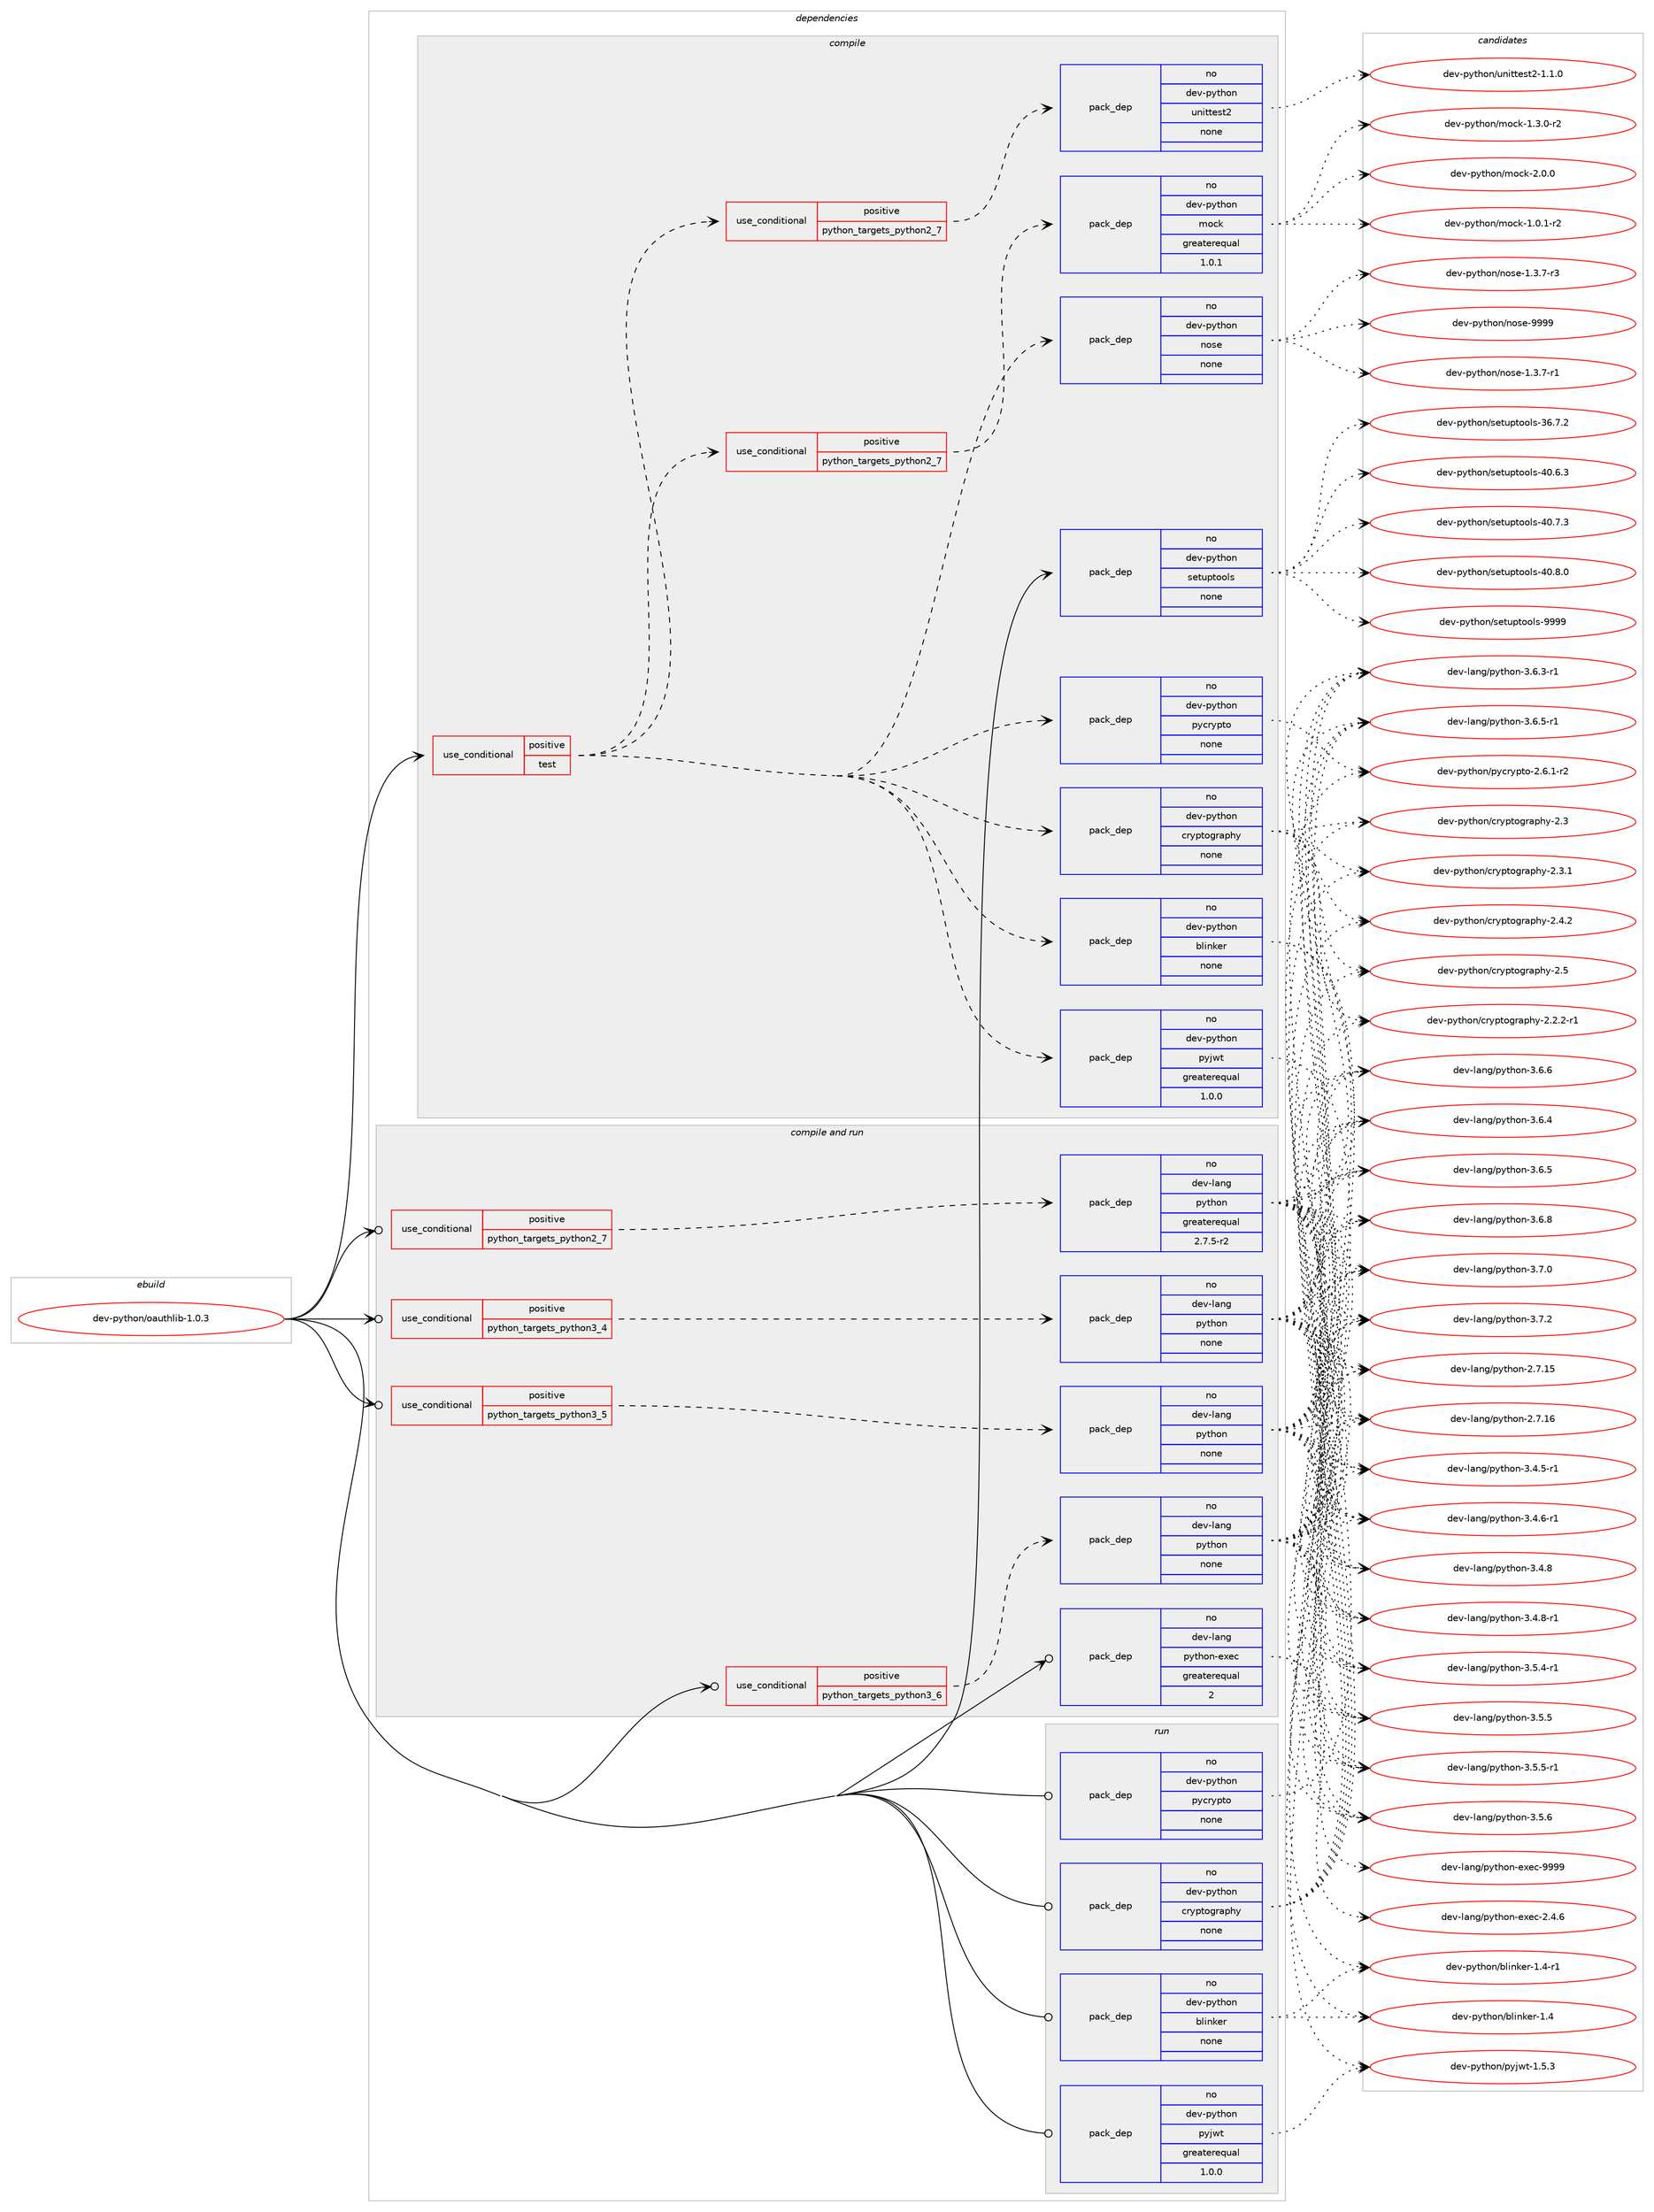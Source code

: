 digraph prolog {

# *************
# Graph options
# *************

newrank=true;
concentrate=true;
compound=true;
graph [rankdir=LR,fontname=Helvetica,fontsize=10,ranksep=1.5];#, ranksep=2.5, nodesep=0.2];
edge  [arrowhead=vee];
node  [fontname=Helvetica,fontsize=10];

# **********
# The ebuild
# **********

subgraph cluster_leftcol {
color=gray;
rank=same;
label=<<i>ebuild</i>>;
id [label="dev-python/oauthlib-1.0.3", color=red, width=4, href="../dev-python/oauthlib-1.0.3.svg"];
}

# ****************
# The dependencies
# ****************

subgraph cluster_midcol {
color=gray;
label=<<i>dependencies</i>>;
subgraph cluster_compile {
fillcolor="#eeeeee";
style=filled;
label=<<i>compile</i>>;
subgraph cond378460 {
dependency1421709 [label=<<TABLE BORDER="0" CELLBORDER="1" CELLSPACING="0" CELLPADDING="4"><TR><TD ROWSPAN="3" CELLPADDING="10">use_conditional</TD></TR><TR><TD>positive</TD></TR><TR><TD>test</TD></TR></TABLE>>, shape=none, color=red];
subgraph pack1019972 {
dependency1421710 [label=<<TABLE BORDER="0" CELLBORDER="1" CELLSPACING="0" CELLPADDING="4" WIDTH="220"><TR><TD ROWSPAN="6" CELLPADDING="30">pack_dep</TD></TR><TR><TD WIDTH="110">no</TD></TR><TR><TD>dev-python</TD></TR><TR><TD>pycrypto</TD></TR><TR><TD>none</TD></TR><TR><TD></TD></TR></TABLE>>, shape=none, color=blue];
}
dependency1421709:e -> dependency1421710:w [weight=20,style="dashed",arrowhead="vee"];
subgraph pack1019973 {
dependency1421711 [label=<<TABLE BORDER="0" CELLBORDER="1" CELLSPACING="0" CELLPADDING="4" WIDTH="220"><TR><TD ROWSPAN="6" CELLPADDING="30">pack_dep</TD></TR><TR><TD WIDTH="110">no</TD></TR><TR><TD>dev-python</TD></TR><TR><TD>pyjwt</TD></TR><TR><TD>greaterequal</TD></TR><TR><TD>1.0.0</TD></TR></TABLE>>, shape=none, color=blue];
}
dependency1421709:e -> dependency1421711:w [weight=20,style="dashed",arrowhead="vee"];
subgraph pack1019974 {
dependency1421712 [label=<<TABLE BORDER="0" CELLBORDER="1" CELLSPACING="0" CELLPADDING="4" WIDTH="220"><TR><TD ROWSPAN="6" CELLPADDING="30">pack_dep</TD></TR><TR><TD WIDTH="110">no</TD></TR><TR><TD>dev-python</TD></TR><TR><TD>blinker</TD></TR><TR><TD>none</TD></TR><TR><TD></TD></TR></TABLE>>, shape=none, color=blue];
}
dependency1421709:e -> dependency1421712:w [weight=20,style="dashed",arrowhead="vee"];
subgraph pack1019975 {
dependency1421713 [label=<<TABLE BORDER="0" CELLBORDER="1" CELLSPACING="0" CELLPADDING="4" WIDTH="220"><TR><TD ROWSPAN="6" CELLPADDING="30">pack_dep</TD></TR><TR><TD WIDTH="110">no</TD></TR><TR><TD>dev-python</TD></TR><TR><TD>cryptography</TD></TR><TR><TD>none</TD></TR><TR><TD></TD></TR></TABLE>>, shape=none, color=blue];
}
dependency1421709:e -> dependency1421713:w [weight=20,style="dashed",arrowhead="vee"];
subgraph pack1019976 {
dependency1421714 [label=<<TABLE BORDER="0" CELLBORDER="1" CELLSPACING="0" CELLPADDING="4" WIDTH="220"><TR><TD ROWSPAN="6" CELLPADDING="30">pack_dep</TD></TR><TR><TD WIDTH="110">no</TD></TR><TR><TD>dev-python</TD></TR><TR><TD>nose</TD></TR><TR><TD>none</TD></TR><TR><TD></TD></TR></TABLE>>, shape=none, color=blue];
}
dependency1421709:e -> dependency1421714:w [weight=20,style="dashed",arrowhead="vee"];
subgraph cond378461 {
dependency1421715 [label=<<TABLE BORDER="0" CELLBORDER="1" CELLSPACING="0" CELLPADDING="4"><TR><TD ROWSPAN="3" CELLPADDING="10">use_conditional</TD></TR><TR><TD>positive</TD></TR><TR><TD>python_targets_python2_7</TD></TR></TABLE>>, shape=none, color=red];
subgraph pack1019977 {
dependency1421716 [label=<<TABLE BORDER="0" CELLBORDER="1" CELLSPACING="0" CELLPADDING="4" WIDTH="220"><TR><TD ROWSPAN="6" CELLPADDING="30">pack_dep</TD></TR><TR><TD WIDTH="110">no</TD></TR><TR><TD>dev-python</TD></TR><TR><TD>mock</TD></TR><TR><TD>greaterequal</TD></TR><TR><TD>1.0.1</TD></TR></TABLE>>, shape=none, color=blue];
}
dependency1421715:e -> dependency1421716:w [weight=20,style="dashed",arrowhead="vee"];
}
dependency1421709:e -> dependency1421715:w [weight=20,style="dashed",arrowhead="vee"];
subgraph cond378462 {
dependency1421717 [label=<<TABLE BORDER="0" CELLBORDER="1" CELLSPACING="0" CELLPADDING="4"><TR><TD ROWSPAN="3" CELLPADDING="10">use_conditional</TD></TR><TR><TD>positive</TD></TR><TR><TD>python_targets_python2_7</TD></TR></TABLE>>, shape=none, color=red];
subgraph pack1019978 {
dependency1421718 [label=<<TABLE BORDER="0" CELLBORDER="1" CELLSPACING="0" CELLPADDING="4" WIDTH="220"><TR><TD ROWSPAN="6" CELLPADDING="30">pack_dep</TD></TR><TR><TD WIDTH="110">no</TD></TR><TR><TD>dev-python</TD></TR><TR><TD>unittest2</TD></TR><TR><TD>none</TD></TR><TR><TD></TD></TR></TABLE>>, shape=none, color=blue];
}
dependency1421717:e -> dependency1421718:w [weight=20,style="dashed",arrowhead="vee"];
}
dependency1421709:e -> dependency1421717:w [weight=20,style="dashed",arrowhead="vee"];
}
id:e -> dependency1421709:w [weight=20,style="solid",arrowhead="vee"];
subgraph pack1019979 {
dependency1421719 [label=<<TABLE BORDER="0" CELLBORDER="1" CELLSPACING="0" CELLPADDING="4" WIDTH="220"><TR><TD ROWSPAN="6" CELLPADDING="30">pack_dep</TD></TR><TR><TD WIDTH="110">no</TD></TR><TR><TD>dev-python</TD></TR><TR><TD>setuptools</TD></TR><TR><TD>none</TD></TR><TR><TD></TD></TR></TABLE>>, shape=none, color=blue];
}
id:e -> dependency1421719:w [weight=20,style="solid",arrowhead="vee"];
}
subgraph cluster_compileandrun {
fillcolor="#eeeeee";
style=filled;
label=<<i>compile and run</i>>;
subgraph cond378463 {
dependency1421720 [label=<<TABLE BORDER="0" CELLBORDER="1" CELLSPACING="0" CELLPADDING="4"><TR><TD ROWSPAN="3" CELLPADDING="10">use_conditional</TD></TR><TR><TD>positive</TD></TR><TR><TD>python_targets_python2_7</TD></TR></TABLE>>, shape=none, color=red];
subgraph pack1019980 {
dependency1421721 [label=<<TABLE BORDER="0" CELLBORDER="1" CELLSPACING="0" CELLPADDING="4" WIDTH="220"><TR><TD ROWSPAN="6" CELLPADDING="30">pack_dep</TD></TR><TR><TD WIDTH="110">no</TD></TR><TR><TD>dev-lang</TD></TR><TR><TD>python</TD></TR><TR><TD>greaterequal</TD></TR><TR><TD>2.7.5-r2</TD></TR></TABLE>>, shape=none, color=blue];
}
dependency1421720:e -> dependency1421721:w [weight=20,style="dashed",arrowhead="vee"];
}
id:e -> dependency1421720:w [weight=20,style="solid",arrowhead="odotvee"];
subgraph cond378464 {
dependency1421722 [label=<<TABLE BORDER="0" CELLBORDER="1" CELLSPACING="0" CELLPADDING="4"><TR><TD ROWSPAN="3" CELLPADDING="10">use_conditional</TD></TR><TR><TD>positive</TD></TR><TR><TD>python_targets_python3_4</TD></TR></TABLE>>, shape=none, color=red];
subgraph pack1019981 {
dependency1421723 [label=<<TABLE BORDER="0" CELLBORDER="1" CELLSPACING="0" CELLPADDING="4" WIDTH="220"><TR><TD ROWSPAN="6" CELLPADDING="30">pack_dep</TD></TR><TR><TD WIDTH="110">no</TD></TR><TR><TD>dev-lang</TD></TR><TR><TD>python</TD></TR><TR><TD>none</TD></TR><TR><TD></TD></TR></TABLE>>, shape=none, color=blue];
}
dependency1421722:e -> dependency1421723:w [weight=20,style="dashed",arrowhead="vee"];
}
id:e -> dependency1421722:w [weight=20,style="solid",arrowhead="odotvee"];
subgraph cond378465 {
dependency1421724 [label=<<TABLE BORDER="0" CELLBORDER="1" CELLSPACING="0" CELLPADDING="4"><TR><TD ROWSPAN="3" CELLPADDING="10">use_conditional</TD></TR><TR><TD>positive</TD></TR><TR><TD>python_targets_python3_5</TD></TR></TABLE>>, shape=none, color=red];
subgraph pack1019982 {
dependency1421725 [label=<<TABLE BORDER="0" CELLBORDER="1" CELLSPACING="0" CELLPADDING="4" WIDTH="220"><TR><TD ROWSPAN="6" CELLPADDING="30">pack_dep</TD></TR><TR><TD WIDTH="110">no</TD></TR><TR><TD>dev-lang</TD></TR><TR><TD>python</TD></TR><TR><TD>none</TD></TR><TR><TD></TD></TR></TABLE>>, shape=none, color=blue];
}
dependency1421724:e -> dependency1421725:w [weight=20,style="dashed",arrowhead="vee"];
}
id:e -> dependency1421724:w [weight=20,style="solid",arrowhead="odotvee"];
subgraph cond378466 {
dependency1421726 [label=<<TABLE BORDER="0" CELLBORDER="1" CELLSPACING="0" CELLPADDING="4"><TR><TD ROWSPAN="3" CELLPADDING="10">use_conditional</TD></TR><TR><TD>positive</TD></TR><TR><TD>python_targets_python3_6</TD></TR></TABLE>>, shape=none, color=red];
subgraph pack1019983 {
dependency1421727 [label=<<TABLE BORDER="0" CELLBORDER="1" CELLSPACING="0" CELLPADDING="4" WIDTH="220"><TR><TD ROWSPAN="6" CELLPADDING="30">pack_dep</TD></TR><TR><TD WIDTH="110">no</TD></TR><TR><TD>dev-lang</TD></TR><TR><TD>python</TD></TR><TR><TD>none</TD></TR><TR><TD></TD></TR></TABLE>>, shape=none, color=blue];
}
dependency1421726:e -> dependency1421727:w [weight=20,style="dashed",arrowhead="vee"];
}
id:e -> dependency1421726:w [weight=20,style="solid",arrowhead="odotvee"];
subgraph pack1019984 {
dependency1421728 [label=<<TABLE BORDER="0" CELLBORDER="1" CELLSPACING="0" CELLPADDING="4" WIDTH="220"><TR><TD ROWSPAN="6" CELLPADDING="30">pack_dep</TD></TR><TR><TD WIDTH="110">no</TD></TR><TR><TD>dev-lang</TD></TR><TR><TD>python-exec</TD></TR><TR><TD>greaterequal</TD></TR><TR><TD>2</TD></TR></TABLE>>, shape=none, color=blue];
}
id:e -> dependency1421728:w [weight=20,style="solid",arrowhead="odotvee"];
}
subgraph cluster_run {
fillcolor="#eeeeee";
style=filled;
label=<<i>run</i>>;
subgraph pack1019985 {
dependency1421729 [label=<<TABLE BORDER="0" CELLBORDER="1" CELLSPACING="0" CELLPADDING="4" WIDTH="220"><TR><TD ROWSPAN="6" CELLPADDING="30">pack_dep</TD></TR><TR><TD WIDTH="110">no</TD></TR><TR><TD>dev-python</TD></TR><TR><TD>blinker</TD></TR><TR><TD>none</TD></TR><TR><TD></TD></TR></TABLE>>, shape=none, color=blue];
}
id:e -> dependency1421729:w [weight=20,style="solid",arrowhead="odot"];
subgraph pack1019986 {
dependency1421730 [label=<<TABLE BORDER="0" CELLBORDER="1" CELLSPACING="0" CELLPADDING="4" WIDTH="220"><TR><TD ROWSPAN="6" CELLPADDING="30">pack_dep</TD></TR><TR><TD WIDTH="110">no</TD></TR><TR><TD>dev-python</TD></TR><TR><TD>cryptography</TD></TR><TR><TD>none</TD></TR><TR><TD></TD></TR></TABLE>>, shape=none, color=blue];
}
id:e -> dependency1421730:w [weight=20,style="solid",arrowhead="odot"];
subgraph pack1019987 {
dependency1421731 [label=<<TABLE BORDER="0" CELLBORDER="1" CELLSPACING="0" CELLPADDING="4" WIDTH="220"><TR><TD ROWSPAN="6" CELLPADDING="30">pack_dep</TD></TR><TR><TD WIDTH="110">no</TD></TR><TR><TD>dev-python</TD></TR><TR><TD>pycrypto</TD></TR><TR><TD>none</TD></TR><TR><TD></TD></TR></TABLE>>, shape=none, color=blue];
}
id:e -> dependency1421731:w [weight=20,style="solid",arrowhead="odot"];
subgraph pack1019988 {
dependency1421732 [label=<<TABLE BORDER="0" CELLBORDER="1" CELLSPACING="0" CELLPADDING="4" WIDTH="220"><TR><TD ROWSPAN="6" CELLPADDING="30">pack_dep</TD></TR><TR><TD WIDTH="110">no</TD></TR><TR><TD>dev-python</TD></TR><TR><TD>pyjwt</TD></TR><TR><TD>greaterequal</TD></TR><TR><TD>1.0.0</TD></TR></TABLE>>, shape=none, color=blue];
}
id:e -> dependency1421732:w [weight=20,style="solid",arrowhead="odot"];
}
}

# **************
# The candidates
# **************

subgraph cluster_choices {
rank=same;
color=gray;
label=<<i>candidates</i>>;

subgraph choice1019972 {
color=black;
nodesep=1;
choice1001011184511212111610411111047112121991141211121161114550465446494511450 [label="dev-python/pycrypto-2.6.1-r2", color=red, width=4,href="../dev-python/pycrypto-2.6.1-r2.svg"];
dependency1421710:e -> choice1001011184511212111610411111047112121991141211121161114550465446494511450:w [style=dotted,weight="100"];
}
subgraph choice1019973 {
color=black;
nodesep=1;
choice1001011184511212111610411111047112121106119116454946534651 [label="dev-python/pyjwt-1.5.3", color=red, width=4,href="../dev-python/pyjwt-1.5.3.svg"];
dependency1421711:e -> choice1001011184511212111610411111047112121106119116454946534651:w [style=dotted,weight="100"];
}
subgraph choice1019974 {
color=black;
nodesep=1;
choice10010111845112121116104111110479810810511010710111445494652 [label="dev-python/blinker-1.4", color=red, width=4,href="../dev-python/blinker-1.4.svg"];
choice100101118451121211161041111104798108105110107101114454946524511449 [label="dev-python/blinker-1.4-r1", color=red, width=4,href="../dev-python/blinker-1.4-r1.svg"];
dependency1421712:e -> choice10010111845112121116104111110479810810511010710111445494652:w [style=dotted,weight="100"];
dependency1421712:e -> choice100101118451121211161041111104798108105110107101114454946524511449:w [style=dotted,weight="100"];
}
subgraph choice1019975 {
color=black;
nodesep=1;
choice100101118451121211161041111104799114121112116111103114971121041214550465046504511449 [label="dev-python/cryptography-2.2.2-r1", color=red, width=4,href="../dev-python/cryptography-2.2.2-r1.svg"];
choice1001011184511212111610411111047991141211121161111031149711210412145504651 [label="dev-python/cryptography-2.3", color=red, width=4,href="../dev-python/cryptography-2.3.svg"];
choice10010111845112121116104111110479911412111211611110311497112104121455046514649 [label="dev-python/cryptography-2.3.1", color=red, width=4,href="../dev-python/cryptography-2.3.1.svg"];
choice10010111845112121116104111110479911412111211611110311497112104121455046524650 [label="dev-python/cryptography-2.4.2", color=red, width=4,href="../dev-python/cryptography-2.4.2.svg"];
choice1001011184511212111610411111047991141211121161111031149711210412145504653 [label="dev-python/cryptography-2.5", color=red, width=4,href="../dev-python/cryptography-2.5.svg"];
dependency1421713:e -> choice100101118451121211161041111104799114121112116111103114971121041214550465046504511449:w [style=dotted,weight="100"];
dependency1421713:e -> choice1001011184511212111610411111047991141211121161111031149711210412145504651:w [style=dotted,weight="100"];
dependency1421713:e -> choice10010111845112121116104111110479911412111211611110311497112104121455046514649:w [style=dotted,weight="100"];
dependency1421713:e -> choice10010111845112121116104111110479911412111211611110311497112104121455046524650:w [style=dotted,weight="100"];
dependency1421713:e -> choice1001011184511212111610411111047991141211121161111031149711210412145504653:w [style=dotted,weight="100"];
}
subgraph choice1019976 {
color=black;
nodesep=1;
choice10010111845112121116104111110471101111151014549465146554511449 [label="dev-python/nose-1.3.7-r1", color=red, width=4,href="../dev-python/nose-1.3.7-r1.svg"];
choice10010111845112121116104111110471101111151014549465146554511451 [label="dev-python/nose-1.3.7-r3", color=red, width=4,href="../dev-python/nose-1.3.7-r3.svg"];
choice10010111845112121116104111110471101111151014557575757 [label="dev-python/nose-9999", color=red, width=4,href="../dev-python/nose-9999.svg"];
dependency1421714:e -> choice10010111845112121116104111110471101111151014549465146554511449:w [style=dotted,weight="100"];
dependency1421714:e -> choice10010111845112121116104111110471101111151014549465146554511451:w [style=dotted,weight="100"];
dependency1421714:e -> choice10010111845112121116104111110471101111151014557575757:w [style=dotted,weight="100"];
}
subgraph choice1019977 {
color=black;
nodesep=1;
choice1001011184511212111610411111047109111991074549464846494511450 [label="dev-python/mock-1.0.1-r2", color=red, width=4,href="../dev-python/mock-1.0.1-r2.svg"];
choice1001011184511212111610411111047109111991074549465146484511450 [label="dev-python/mock-1.3.0-r2", color=red, width=4,href="../dev-python/mock-1.3.0-r2.svg"];
choice100101118451121211161041111104710911199107455046484648 [label="dev-python/mock-2.0.0", color=red, width=4,href="../dev-python/mock-2.0.0.svg"];
dependency1421716:e -> choice1001011184511212111610411111047109111991074549464846494511450:w [style=dotted,weight="100"];
dependency1421716:e -> choice1001011184511212111610411111047109111991074549465146484511450:w [style=dotted,weight="100"];
dependency1421716:e -> choice100101118451121211161041111104710911199107455046484648:w [style=dotted,weight="100"];
}
subgraph choice1019978 {
color=black;
nodesep=1;
choice100101118451121211161041111104711711010511611610111511650454946494648 [label="dev-python/unittest2-1.1.0", color=red, width=4,href="../dev-python/unittest2-1.1.0.svg"];
dependency1421718:e -> choice100101118451121211161041111104711711010511611610111511650454946494648:w [style=dotted,weight="100"];
}
subgraph choice1019979 {
color=black;
nodesep=1;
choice100101118451121211161041111104711510111611711211611111110811545515446554650 [label="dev-python/setuptools-36.7.2", color=red, width=4,href="../dev-python/setuptools-36.7.2.svg"];
choice100101118451121211161041111104711510111611711211611111110811545524846544651 [label="dev-python/setuptools-40.6.3", color=red, width=4,href="../dev-python/setuptools-40.6.3.svg"];
choice100101118451121211161041111104711510111611711211611111110811545524846554651 [label="dev-python/setuptools-40.7.3", color=red, width=4,href="../dev-python/setuptools-40.7.3.svg"];
choice100101118451121211161041111104711510111611711211611111110811545524846564648 [label="dev-python/setuptools-40.8.0", color=red, width=4,href="../dev-python/setuptools-40.8.0.svg"];
choice10010111845112121116104111110471151011161171121161111111081154557575757 [label="dev-python/setuptools-9999", color=red, width=4,href="../dev-python/setuptools-9999.svg"];
dependency1421719:e -> choice100101118451121211161041111104711510111611711211611111110811545515446554650:w [style=dotted,weight="100"];
dependency1421719:e -> choice100101118451121211161041111104711510111611711211611111110811545524846544651:w [style=dotted,weight="100"];
dependency1421719:e -> choice100101118451121211161041111104711510111611711211611111110811545524846554651:w [style=dotted,weight="100"];
dependency1421719:e -> choice100101118451121211161041111104711510111611711211611111110811545524846564648:w [style=dotted,weight="100"];
dependency1421719:e -> choice10010111845112121116104111110471151011161171121161111111081154557575757:w [style=dotted,weight="100"];
}
subgraph choice1019980 {
color=black;
nodesep=1;
choice10010111845108971101034711212111610411111045504655464953 [label="dev-lang/python-2.7.15", color=red, width=4,href="../dev-lang/python-2.7.15.svg"];
choice10010111845108971101034711212111610411111045504655464954 [label="dev-lang/python-2.7.16", color=red, width=4,href="../dev-lang/python-2.7.16.svg"];
choice1001011184510897110103471121211161041111104551465246534511449 [label="dev-lang/python-3.4.5-r1", color=red, width=4,href="../dev-lang/python-3.4.5-r1.svg"];
choice1001011184510897110103471121211161041111104551465246544511449 [label="dev-lang/python-3.4.6-r1", color=red, width=4,href="../dev-lang/python-3.4.6-r1.svg"];
choice100101118451089711010347112121116104111110455146524656 [label="dev-lang/python-3.4.8", color=red, width=4,href="../dev-lang/python-3.4.8.svg"];
choice1001011184510897110103471121211161041111104551465246564511449 [label="dev-lang/python-3.4.8-r1", color=red, width=4,href="../dev-lang/python-3.4.8-r1.svg"];
choice1001011184510897110103471121211161041111104551465346524511449 [label="dev-lang/python-3.5.4-r1", color=red, width=4,href="../dev-lang/python-3.5.4-r1.svg"];
choice100101118451089711010347112121116104111110455146534653 [label="dev-lang/python-3.5.5", color=red, width=4,href="../dev-lang/python-3.5.5.svg"];
choice1001011184510897110103471121211161041111104551465346534511449 [label="dev-lang/python-3.5.5-r1", color=red, width=4,href="../dev-lang/python-3.5.5-r1.svg"];
choice100101118451089711010347112121116104111110455146534654 [label="dev-lang/python-3.5.6", color=red, width=4,href="../dev-lang/python-3.5.6.svg"];
choice1001011184510897110103471121211161041111104551465446514511449 [label="dev-lang/python-3.6.3-r1", color=red, width=4,href="../dev-lang/python-3.6.3-r1.svg"];
choice100101118451089711010347112121116104111110455146544652 [label="dev-lang/python-3.6.4", color=red, width=4,href="../dev-lang/python-3.6.4.svg"];
choice100101118451089711010347112121116104111110455146544653 [label="dev-lang/python-3.6.5", color=red, width=4,href="../dev-lang/python-3.6.5.svg"];
choice1001011184510897110103471121211161041111104551465446534511449 [label="dev-lang/python-3.6.5-r1", color=red, width=4,href="../dev-lang/python-3.6.5-r1.svg"];
choice100101118451089711010347112121116104111110455146544654 [label="dev-lang/python-3.6.6", color=red, width=4,href="../dev-lang/python-3.6.6.svg"];
choice100101118451089711010347112121116104111110455146544656 [label="dev-lang/python-3.6.8", color=red, width=4,href="../dev-lang/python-3.6.8.svg"];
choice100101118451089711010347112121116104111110455146554648 [label="dev-lang/python-3.7.0", color=red, width=4,href="../dev-lang/python-3.7.0.svg"];
choice100101118451089711010347112121116104111110455146554650 [label="dev-lang/python-3.7.2", color=red, width=4,href="../dev-lang/python-3.7.2.svg"];
dependency1421721:e -> choice10010111845108971101034711212111610411111045504655464953:w [style=dotted,weight="100"];
dependency1421721:e -> choice10010111845108971101034711212111610411111045504655464954:w [style=dotted,weight="100"];
dependency1421721:e -> choice1001011184510897110103471121211161041111104551465246534511449:w [style=dotted,weight="100"];
dependency1421721:e -> choice1001011184510897110103471121211161041111104551465246544511449:w [style=dotted,weight="100"];
dependency1421721:e -> choice100101118451089711010347112121116104111110455146524656:w [style=dotted,weight="100"];
dependency1421721:e -> choice1001011184510897110103471121211161041111104551465246564511449:w [style=dotted,weight="100"];
dependency1421721:e -> choice1001011184510897110103471121211161041111104551465346524511449:w [style=dotted,weight="100"];
dependency1421721:e -> choice100101118451089711010347112121116104111110455146534653:w [style=dotted,weight="100"];
dependency1421721:e -> choice1001011184510897110103471121211161041111104551465346534511449:w [style=dotted,weight="100"];
dependency1421721:e -> choice100101118451089711010347112121116104111110455146534654:w [style=dotted,weight="100"];
dependency1421721:e -> choice1001011184510897110103471121211161041111104551465446514511449:w [style=dotted,weight="100"];
dependency1421721:e -> choice100101118451089711010347112121116104111110455146544652:w [style=dotted,weight="100"];
dependency1421721:e -> choice100101118451089711010347112121116104111110455146544653:w [style=dotted,weight="100"];
dependency1421721:e -> choice1001011184510897110103471121211161041111104551465446534511449:w [style=dotted,weight="100"];
dependency1421721:e -> choice100101118451089711010347112121116104111110455146544654:w [style=dotted,weight="100"];
dependency1421721:e -> choice100101118451089711010347112121116104111110455146544656:w [style=dotted,weight="100"];
dependency1421721:e -> choice100101118451089711010347112121116104111110455146554648:w [style=dotted,weight="100"];
dependency1421721:e -> choice100101118451089711010347112121116104111110455146554650:w [style=dotted,weight="100"];
}
subgraph choice1019981 {
color=black;
nodesep=1;
choice10010111845108971101034711212111610411111045504655464953 [label="dev-lang/python-2.7.15", color=red, width=4,href="../dev-lang/python-2.7.15.svg"];
choice10010111845108971101034711212111610411111045504655464954 [label="dev-lang/python-2.7.16", color=red, width=4,href="../dev-lang/python-2.7.16.svg"];
choice1001011184510897110103471121211161041111104551465246534511449 [label="dev-lang/python-3.4.5-r1", color=red, width=4,href="../dev-lang/python-3.4.5-r1.svg"];
choice1001011184510897110103471121211161041111104551465246544511449 [label="dev-lang/python-3.4.6-r1", color=red, width=4,href="../dev-lang/python-3.4.6-r1.svg"];
choice100101118451089711010347112121116104111110455146524656 [label="dev-lang/python-3.4.8", color=red, width=4,href="../dev-lang/python-3.4.8.svg"];
choice1001011184510897110103471121211161041111104551465246564511449 [label="dev-lang/python-3.4.8-r1", color=red, width=4,href="../dev-lang/python-3.4.8-r1.svg"];
choice1001011184510897110103471121211161041111104551465346524511449 [label="dev-lang/python-3.5.4-r1", color=red, width=4,href="../dev-lang/python-3.5.4-r1.svg"];
choice100101118451089711010347112121116104111110455146534653 [label="dev-lang/python-3.5.5", color=red, width=4,href="../dev-lang/python-3.5.5.svg"];
choice1001011184510897110103471121211161041111104551465346534511449 [label="dev-lang/python-3.5.5-r1", color=red, width=4,href="../dev-lang/python-3.5.5-r1.svg"];
choice100101118451089711010347112121116104111110455146534654 [label="dev-lang/python-3.5.6", color=red, width=4,href="../dev-lang/python-3.5.6.svg"];
choice1001011184510897110103471121211161041111104551465446514511449 [label="dev-lang/python-3.6.3-r1", color=red, width=4,href="../dev-lang/python-3.6.3-r1.svg"];
choice100101118451089711010347112121116104111110455146544652 [label="dev-lang/python-3.6.4", color=red, width=4,href="../dev-lang/python-3.6.4.svg"];
choice100101118451089711010347112121116104111110455146544653 [label="dev-lang/python-3.6.5", color=red, width=4,href="../dev-lang/python-3.6.5.svg"];
choice1001011184510897110103471121211161041111104551465446534511449 [label="dev-lang/python-3.6.5-r1", color=red, width=4,href="../dev-lang/python-3.6.5-r1.svg"];
choice100101118451089711010347112121116104111110455146544654 [label="dev-lang/python-3.6.6", color=red, width=4,href="../dev-lang/python-3.6.6.svg"];
choice100101118451089711010347112121116104111110455146544656 [label="dev-lang/python-3.6.8", color=red, width=4,href="../dev-lang/python-3.6.8.svg"];
choice100101118451089711010347112121116104111110455146554648 [label="dev-lang/python-3.7.0", color=red, width=4,href="../dev-lang/python-3.7.0.svg"];
choice100101118451089711010347112121116104111110455146554650 [label="dev-lang/python-3.7.2", color=red, width=4,href="../dev-lang/python-3.7.2.svg"];
dependency1421723:e -> choice10010111845108971101034711212111610411111045504655464953:w [style=dotted,weight="100"];
dependency1421723:e -> choice10010111845108971101034711212111610411111045504655464954:w [style=dotted,weight="100"];
dependency1421723:e -> choice1001011184510897110103471121211161041111104551465246534511449:w [style=dotted,weight="100"];
dependency1421723:e -> choice1001011184510897110103471121211161041111104551465246544511449:w [style=dotted,weight="100"];
dependency1421723:e -> choice100101118451089711010347112121116104111110455146524656:w [style=dotted,weight="100"];
dependency1421723:e -> choice1001011184510897110103471121211161041111104551465246564511449:w [style=dotted,weight="100"];
dependency1421723:e -> choice1001011184510897110103471121211161041111104551465346524511449:w [style=dotted,weight="100"];
dependency1421723:e -> choice100101118451089711010347112121116104111110455146534653:w [style=dotted,weight="100"];
dependency1421723:e -> choice1001011184510897110103471121211161041111104551465346534511449:w [style=dotted,weight="100"];
dependency1421723:e -> choice100101118451089711010347112121116104111110455146534654:w [style=dotted,weight="100"];
dependency1421723:e -> choice1001011184510897110103471121211161041111104551465446514511449:w [style=dotted,weight="100"];
dependency1421723:e -> choice100101118451089711010347112121116104111110455146544652:w [style=dotted,weight="100"];
dependency1421723:e -> choice100101118451089711010347112121116104111110455146544653:w [style=dotted,weight="100"];
dependency1421723:e -> choice1001011184510897110103471121211161041111104551465446534511449:w [style=dotted,weight="100"];
dependency1421723:e -> choice100101118451089711010347112121116104111110455146544654:w [style=dotted,weight="100"];
dependency1421723:e -> choice100101118451089711010347112121116104111110455146544656:w [style=dotted,weight="100"];
dependency1421723:e -> choice100101118451089711010347112121116104111110455146554648:w [style=dotted,weight="100"];
dependency1421723:e -> choice100101118451089711010347112121116104111110455146554650:w [style=dotted,weight="100"];
}
subgraph choice1019982 {
color=black;
nodesep=1;
choice10010111845108971101034711212111610411111045504655464953 [label="dev-lang/python-2.7.15", color=red, width=4,href="../dev-lang/python-2.7.15.svg"];
choice10010111845108971101034711212111610411111045504655464954 [label="dev-lang/python-2.7.16", color=red, width=4,href="../dev-lang/python-2.7.16.svg"];
choice1001011184510897110103471121211161041111104551465246534511449 [label="dev-lang/python-3.4.5-r1", color=red, width=4,href="../dev-lang/python-3.4.5-r1.svg"];
choice1001011184510897110103471121211161041111104551465246544511449 [label="dev-lang/python-3.4.6-r1", color=red, width=4,href="../dev-lang/python-3.4.6-r1.svg"];
choice100101118451089711010347112121116104111110455146524656 [label="dev-lang/python-3.4.8", color=red, width=4,href="../dev-lang/python-3.4.8.svg"];
choice1001011184510897110103471121211161041111104551465246564511449 [label="dev-lang/python-3.4.8-r1", color=red, width=4,href="../dev-lang/python-3.4.8-r1.svg"];
choice1001011184510897110103471121211161041111104551465346524511449 [label="dev-lang/python-3.5.4-r1", color=red, width=4,href="../dev-lang/python-3.5.4-r1.svg"];
choice100101118451089711010347112121116104111110455146534653 [label="dev-lang/python-3.5.5", color=red, width=4,href="../dev-lang/python-3.5.5.svg"];
choice1001011184510897110103471121211161041111104551465346534511449 [label="dev-lang/python-3.5.5-r1", color=red, width=4,href="../dev-lang/python-3.5.5-r1.svg"];
choice100101118451089711010347112121116104111110455146534654 [label="dev-lang/python-3.5.6", color=red, width=4,href="../dev-lang/python-3.5.6.svg"];
choice1001011184510897110103471121211161041111104551465446514511449 [label="dev-lang/python-3.6.3-r1", color=red, width=4,href="../dev-lang/python-3.6.3-r1.svg"];
choice100101118451089711010347112121116104111110455146544652 [label="dev-lang/python-3.6.4", color=red, width=4,href="../dev-lang/python-3.6.4.svg"];
choice100101118451089711010347112121116104111110455146544653 [label="dev-lang/python-3.6.5", color=red, width=4,href="../dev-lang/python-3.6.5.svg"];
choice1001011184510897110103471121211161041111104551465446534511449 [label="dev-lang/python-3.6.5-r1", color=red, width=4,href="../dev-lang/python-3.6.5-r1.svg"];
choice100101118451089711010347112121116104111110455146544654 [label="dev-lang/python-3.6.6", color=red, width=4,href="../dev-lang/python-3.6.6.svg"];
choice100101118451089711010347112121116104111110455146544656 [label="dev-lang/python-3.6.8", color=red, width=4,href="../dev-lang/python-3.6.8.svg"];
choice100101118451089711010347112121116104111110455146554648 [label="dev-lang/python-3.7.0", color=red, width=4,href="../dev-lang/python-3.7.0.svg"];
choice100101118451089711010347112121116104111110455146554650 [label="dev-lang/python-3.7.2", color=red, width=4,href="../dev-lang/python-3.7.2.svg"];
dependency1421725:e -> choice10010111845108971101034711212111610411111045504655464953:w [style=dotted,weight="100"];
dependency1421725:e -> choice10010111845108971101034711212111610411111045504655464954:w [style=dotted,weight="100"];
dependency1421725:e -> choice1001011184510897110103471121211161041111104551465246534511449:w [style=dotted,weight="100"];
dependency1421725:e -> choice1001011184510897110103471121211161041111104551465246544511449:w [style=dotted,weight="100"];
dependency1421725:e -> choice100101118451089711010347112121116104111110455146524656:w [style=dotted,weight="100"];
dependency1421725:e -> choice1001011184510897110103471121211161041111104551465246564511449:w [style=dotted,weight="100"];
dependency1421725:e -> choice1001011184510897110103471121211161041111104551465346524511449:w [style=dotted,weight="100"];
dependency1421725:e -> choice100101118451089711010347112121116104111110455146534653:w [style=dotted,weight="100"];
dependency1421725:e -> choice1001011184510897110103471121211161041111104551465346534511449:w [style=dotted,weight="100"];
dependency1421725:e -> choice100101118451089711010347112121116104111110455146534654:w [style=dotted,weight="100"];
dependency1421725:e -> choice1001011184510897110103471121211161041111104551465446514511449:w [style=dotted,weight="100"];
dependency1421725:e -> choice100101118451089711010347112121116104111110455146544652:w [style=dotted,weight="100"];
dependency1421725:e -> choice100101118451089711010347112121116104111110455146544653:w [style=dotted,weight="100"];
dependency1421725:e -> choice1001011184510897110103471121211161041111104551465446534511449:w [style=dotted,weight="100"];
dependency1421725:e -> choice100101118451089711010347112121116104111110455146544654:w [style=dotted,weight="100"];
dependency1421725:e -> choice100101118451089711010347112121116104111110455146544656:w [style=dotted,weight="100"];
dependency1421725:e -> choice100101118451089711010347112121116104111110455146554648:w [style=dotted,weight="100"];
dependency1421725:e -> choice100101118451089711010347112121116104111110455146554650:w [style=dotted,weight="100"];
}
subgraph choice1019983 {
color=black;
nodesep=1;
choice10010111845108971101034711212111610411111045504655464953 [label="dev-lang/python-2.7.15", color=red, width=4,href="../dev-lang/python-2.7.15.svg"];
choice10010111845108971101034711212111610411111045504655464954 [label="dev-lang/python-2.7.16", color=red, width=4,href="../dev-lang/python-2.7.16.svg"];
choice1001011184510897110103471121211161041111104551465246534511449 [label="dev-lang/python-3.4.5-r1", color=red, width=4,href="../dev-lang/python-3.4.5-r1.svg"];
choice1001011184510897110103471121211161041111104551465246544511449 [label="dev-lang/python-3.4.6-r1", color=red, width=4,href="../dev-lang/python-3.4.6-r1.svg"];
choice100101118451089711010347112121116104111110455146524656 [label="dev-lang/python-3.4.8", color=red, width=4,href="../dev-lang/python-3.4.8.svg"];
choice1001011184510897110103471121211161041111104551465246564511449 [label="dev-lang/python-3.4.8-r1", color=red, width=4,href="../dev-lang/python-3.4.8-r1.svg"];
choice1001011184510897110103471121211161041111104551465346524511449 [label="dev-lang/python-3.5.4-r1", color=red, width=4,href="../dev-lang/python-3.5.4-r1.svg"];
choice100101118451089711010347112121116104111110455146534653 [label="dev-lang/python-3.5.5", color=red, width=4,href="../dev-lang/python-3.5.5.svg"];
choice1001011184510897110103471121211161041111104551465346534511449 [label="dev-lang/python-3.5.5-r1", color=red, width=4,href="../dev-lang/python-3.5.5-r1.svg"];
choice100101118451089711010347112121116104111110455146534654 [label="dev-lang/python-3.5.6", color=red, width=4,href="../dev-lang/python-3.5.6.svg"];
choice1001011184510897110103471121211161041111104551465446514511449 [label="dev-lang/python-3.6.3-r1", color=red, width=4,href="../dev-lang/python-3.6.3-r1.svg"];
choice100101118451089711010347112121116104111110455146544652 [label="dev-lang/python-3.6.4", color=red, width=4,href="../dev-lang/python-3.6.4.svg"];
choice100101118451089711010347112121116104111110455146544653 [label="dev-lang/python-3.6.5", color=red, width=4,href="../dev-lang/python-3.6.5.svg"];
choice1001011184510897110103471121211161041111104551465446534511449 [label="dev-lang/python-3.6.5-r1", color=red, width=4,href="../dev-lang/python-3.6.5-r1.svg"];
choice100101118451089711010347112121116104111110455146544654 [label="dev-lang/python-3.6.6", color=red, width=4,href="../dev-lang/python-3.6.6.svg"];
choice100101118451089711010347112121116104111110455146544656 [label="dev-lang/python-3.6.8", color=red, width=4,href="../dev-lang/python-3.6.8.svg"];
choice100101118451089711010347112121116104111110455146554648 [label="dev-lang/python-3.7.0", color=red, width=4,href="../dev-lang/python-3.7.0.svg"];
choice100101118451089711010347112121116104111110455146554650 [label="dev-lang/python-3.7.2", color=red, width=4,href="../dev-lang/python-3.7.2.svg"];
dependency1421727:e -> choice10010111845108971101034711212111610411111045504655464953:w [style=dotted,weight="100"];
dependency1421727:e -> choice10010111845108971101034711212111610411111045504655464954:w [style=dotted,weight="100"];
dependency1421727:e -> choice1001011184510897110103471121211161041111104551465246534511449:w [style=dotted,weight="100"];
dependency1421727:e -> choice1001011184510897110103471121211161041111104551465246544511449:w [style=dotted,weight="100"];
dependency1421727:e -> choice100101118451089711010347112121116104111110455146524656:w [style=dotted,weight="100"];
dependency1421727:e -> choice1001011184510897110103471121211161041111104551465246564511449:w [style=dotted,weight="100"];
dependency1421727:e -> choice1001011184510897110103471121211161041111104551465346524511449:w [style=dotted,weight="100"];
dependency1421727:e -> choice100101118451089711010347112121116104111110455146534653:w [style=dotted,weight="100"];
dependency1421727:e -> choice1001011184510897110103471121211161041111104551465346534511449:w [style=dotted,weight="100"];
dependency1421727:e -> choice100101118451089711010347112121116104111110455146534654:w [style=dotted,weight="100"];
dependency1421727:e -> choice1001011184510897110103471121211161041111104551465446514511449:w [style=dotted,weight="100"];
dependency1421727:e -> choice100101118451089711010347112121116104111110455146544652:w [style=dotted,weight="100"];
dependency1421727:e -> choice100101118451089711010347112121116104111110455146544653:w [style=dotted,weight="100"];
dependency1421727:e -> choice1001011184510897110103471121211161041111104551465446534511449:w [style=dotted,weight="100"];
dependency1421727:e -> choice100101118451089711010347112121116104111110455146544654:w [style=dotted,weight="100"];
dependency1421727:e -> choice100101118451089711010347112121116104111110455146544656:w [style=dotted,weight="100"];
dependency1421727:e -> choice100101118451089711010347112121116104111110455146554648:w [style=dotted,weight="100"];
dependency1421727:e -> choice100101118451089711010347112121116104111110455146554650:w [style=dotted,weight="100"];
}
subgraph choice1019984 {
color=black;
nodesep=1;
choice1001011184510897110103471121211161041111104510112010199455046524654 [label="dev-lang/python-exec-2.4.6", color=red, width=4,href="../dev-lang/python-exec-2.4.6.svg"];
choice10010111845108971101034711212111610411111045101120101994557575757 [label="dev-lang/python-exec-9999", color=red, width=4,href="../dev-lang/python-exec-9999.svg"];
dependency1421728:e -> choice1001011184510897110103471121211161041111104510112010199455046524654:w [style=dotted,weight="100"];
dependency1421728:e -> choice10010111845108971101034711212111610411111045101120101994557575757:w [style=dotted,weight="100"];
}
subgraph choice1019985 {
color=black;
nodesep=1;
choice10010111845112121116104111110479810810511010710111445494652 [label="dev-python/blinker-1.4", color=red, width=4,href="../dev-python/blinker-1.4.svg"];
choice100101118451121211161041111104798108105110107101114454946524511449 [label="dev-python/blinker-1.4-r1", color=red, width=4,href="../dev-python/blinker-1.4-r1.svg"];
dependency1421729:e -> choice10010111845112121116104111110479810810511010710111445494652:w [style=dotted,weight="100"];
dependency1421729:e -> choice100101118451121211161041111104798108105110107101114454946524511449:w [style=dotted,weight="100"];
}
subgraph choice1019986 {
color=black;
nodesep=1;
choice100101118451121211161041111104799114121112116111103114971121041214550465046504511449 [label="dev-python/cryptography-2.2.2-r1", color=red, width=4,href="../dev-python/cryptography-2.2.2-r1.svg"];
choice1001011184511212111610411111047991141211121161111031149711210412145504651 [label="dev-python/cryptography-2.3", color=red, width=4,href="../dev-python/cryptography-2.3.svg"];
choice10010111845112121116104111110479911412111211611110311497112104121455046514649 [label="dev-python/cryptography-2.3.1", color=red, width=4,href="../dev-python/cryptography-2.3.1.svg"];
choice10010111845112121116104111110479911412111211611110311497112104121455046524650 [label="dev-python/cryptography-2.4.2", color=red, width=4,href="../dev-python/cryptography-2.4.2.svg"];
choice1001011184511212111610411111047991141211121161111031149711210412145504653 [label="dev-python/cryptography-2.5", color=red, width=4,href="../dev-python/cryptography-2.5.svg"];
dependency1421730:e -> choice100101118451121211161041111104799114121112116111103114971121041214550465046504511449:w [style=dotted,weight="100"];
dependency1421730:e -> choice1001011184511212111610411111047991141211121161111031149711210412145504651:w [style=dotted,weight="100"];
dependency1421730:e -> choice10010111845112121116104111110479911412111211611110311497112104121455046514649:w [style=dotted,weight="100"];
dependency1421730:e -> choice10010111845112121116104111110479911412111211611110311497112104121455046524650:w [style=dotted,weight="100"];
dependency1421730:e -> choice1001011184511212111610411111047991141211121161111031149711210412145504653:w [style=dotted,weight="100"];
}
subgraph choice1019987 {
color=black;
nodesep=1;
choice1001011184511212111610411111047112121991141211121161114550465446494511450 [label="dev-python/pycrypto-2.6.1-r2", color=red, width=4,href="../dev-python/pycrypto-2.6.1-r2.svg"];
dependency1421731:e -> choice1001011184511212111610411111047112121991141211121161114550465446494511450:w [style=dotted,weight="100"];
}
subgraph choice1019988 {
color=black;
nodesep=1;
choice1001011184511212111610411111047112121106119116454946534651 [label="dev-python/pyjwt-1.5.3", color=red, width=4,href="../dev-python/pyjwt-1.5.3.svg"];
dependency1421732:e -> choice1001011184511212111610411111047112121106119116454946534651:w [style=dotted,weight="100"];
}
}

}
